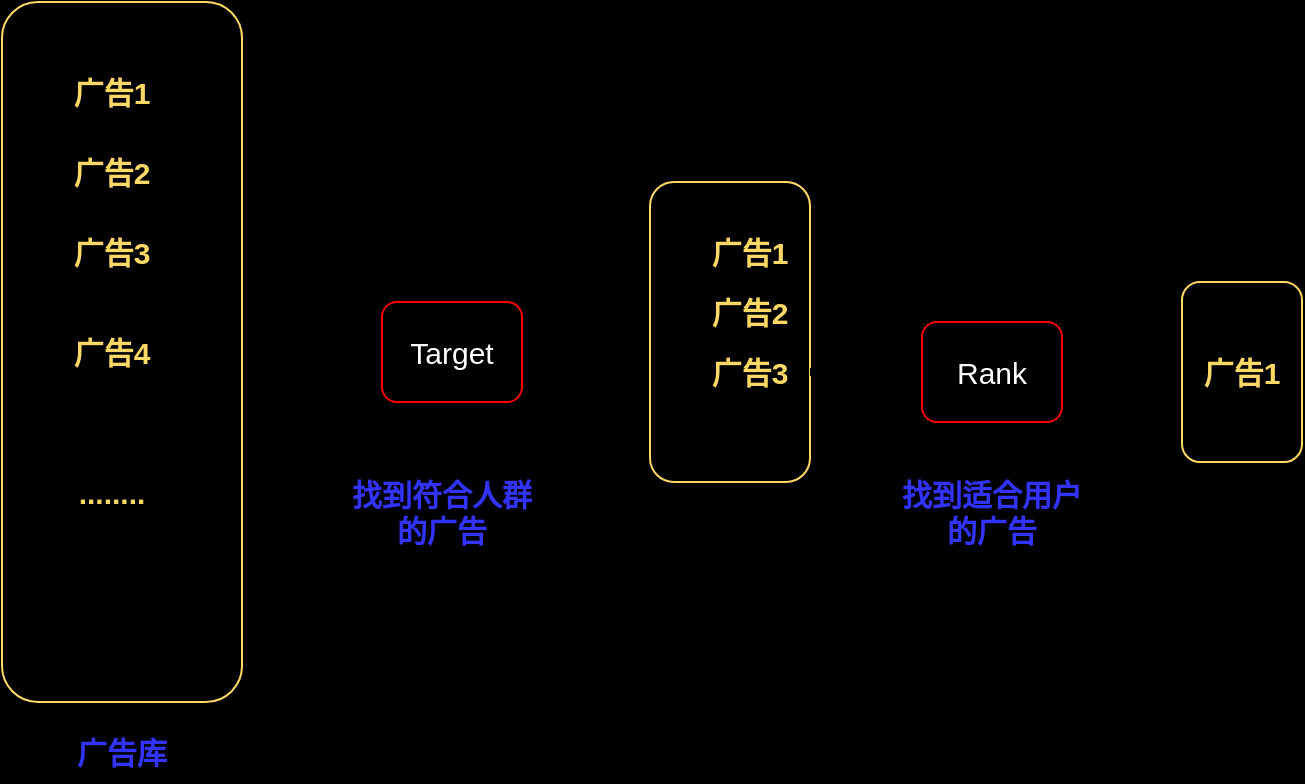 <mxfile version="20.6.0" type="github">
  <diagram id="sFbKvcsYzEZdyqMRlIgs" name="第 1 页">
    <mxGraphModel dx="946" dy="479" grid="1" gridSize="10" guides="1" tooltips="1" connect="1" arrows="1" fold="1" page="1" pageScale="1" pageWidth="827" pageHeight="1169" background="#000000" math="0" shadow="0">
      <root>
        <mxCell id="0" />
        <mxCell id="1" parent="0" />
        <mxCell id="zkNDNtpky2RSW5cFSslh-15" style="edgeStyle=orthogonalEdgeStyle;rounded=0;orthogonalLoop=1;jettySize=auto;html=1;entryX=0;entryY=0.5;entryDx=0;entryDy=0;fontSize=15;fontColor=#FFFFFF;strokeWidth=4;" edge="1" parent="1" source="zkNDNtpky2RSW5cFSslh-1" target="zkNDNtpky2RSW5cFSslh-9">
          <mxGeometry relative="1" as="geometry" />
        </mxCell>
        <mxCell id="zkNDNtpky2RSW5cFSslh-1" value="" style="rounded=1;whiteSpace=wrap;html=1;strokeColor=#FFD966;fillColor=#000000;" vertex="1" parent="1">
          <mxGeometry x="80" y="60" width="120" height="350" as="geometry" />
        </mxCell>
        <mxCell id="zkNDNtpky2RSW5cFSslh-2" value="&lt;font size=&quot;1&quot; color=&quot;#ffd966&quot;&gt;&lt;b style=&quot;font-size: 15px;&quot;&gt;广告1&lt;/b&gt;&lt;/font&gt;" style="text;html=1;strokeColor=none;fillColor=none;align=center;verticalAlign=middle;whiteSpace=wrap;rounded=0;" vertex="1" parent="1">
          <mxGeometry x="105" y="90" width="60" height="30" as="geometry" />
        </mxCell>
        <mxCell id="zkNDNtpky2RSW5cFSslh-5" value="&lt;font size=&quot;1&quot; color=&quot;#ffd966&quot;&gt;&lt;b style=&quot;font-size: 15px;&quot;&gt;广告2&lt;/b&gt;&lt;/font&gt;" style="text;html=1;strokeColor=none;fillColor=none;align=center;verticalAlign=middle;whiteSpace=wrap;rounded=0;" vertex="1" parent="1">
          <mxGeometry x="105" y="130" width="60" height="30" as="geometry" />
        </mxCell>
        <mxCell id="zkNDNtpky2RSW5cFSslh-6" value="&lt;font size=&quot;1&quot; color=&quot;#ffd966&quot;&gt;&lt;b style=&quot;font-size: 15px;&quot;&gt;广告3&lt;/b&gt;&lt;/font&gt;" style="text;html=1;strokeColor=none;fillColor=none;align=center;verticalAlign=middle;whiteSpace=wrap;rounded=0;" vertex="1" parent="1">
          <mxGeometry x="105" y="170" width="60" height="30" as="geometry" />
        </mxCell>
        <mxCell id="zkNDNtpky2RSW5cFSslh-7" value="&lt;font size=&quot;1&quot; color=&quot;#ffd966&quot;&gt;&lt;b style=&quot;font-size: 15px;&quot;&gt;广告4&lt;/b&gt;&lt;/font&gt;" style="text;html=1;strokeColor=none;fillColor=none;align=center;verticalAlign=middle;whiteSpace=wrap;rounded=0;" vertex="1" parent="1">
          <mxGeometry x="105" y="220" width="60" height="30" as="geometry" />
        </mxCell>
        <mxCell id="zkNDNtpky2RSW5cFSslh-8" value="&lt;font color=&quot;#ffd966&quot;&gt;&lt;span style=&quot;font-size: 15px;&quot;&gt;&lt;b&gt;........&lt;/b&gt;&lt;/span&gt;&lt;/font&gt;" style="text;html=1;strokeColor=none;fillColor=none;align=center;verticalAlign=middle;whiteSpace=wrap;rounded=0;" vertex="1" parent="1">
          <mxGeometry x="105" y="290" width="60" height="30" as="geometry" />
        </mxCell>
        <mxCell id="zkNDNtpky2RSW5cFSslh-16" style="edgeStyle=orthogonalEdgeStyle;rounded=0;orthogonalLoop=1;jettySize=auto;html=1;entryX=0.013;entryY=0.567;entryDx=0;entryDy=0;entryPerimeter=0;fontSize=15;fontColor=#FFFFFF;strokeWidth=4;" edge="1" parent="1" source="zkNDNtpky2RSW5cFSslh-9" target="zkNDNtpky2RSW5cFSslh-10">
          <mxGeometry relative="1" as="geometry" />
        </mxCell>
        <mxCell id="zkNDNtpky2RSW5cFSslh-9" value="&lt;font color=&quot;#ffffff&quot;&gt;Target&lt;/font&gt;" style="rounded=1;whiteSpace=wrap;html=1;strokeColor=#FF0000;fontSize=15;fontColor=#FFD966;fillColor=#000000;" vertex="1" parent="1">
          <mxGeometry x="270" y="210" width="70" height="50" as="geometry" />
        </mxCell>
        <mxCell id="zkNDNtpky2RSW5cFSslh-10" value="" style="rounded=1;whiteSpace=wrap;html=1;strokeColor=#FFD966;fillColor=#000000;" vertex="1" parent="1">
          <mxGeometry x="404" y="150" width="80" height="150" as="geometry" />
        </mxCell>
        <mxCell id="zkNDNtpky2RSW5cFSslh-11" value="&lt;font size=&quot;1&quot; color=&quot;#ffd966&quot;&gt;&lt;b style=&quot;font-size: 15px;&quot;&gt;广告1&lt;/b&gt;&lt;/font&gt;" style="text;html=1;strokeColor=none;fillColor=none;align=center;verticalAlign=middle;whiteSpace=wrap;rounded=0;" vertex="1" parent="1">
          <mxGeometry x="424" y="170" width="60" height="30" as="geometry" />
        </mxCell>
        <mxCell id="zkNDNtpky2RSW5cFSslh-12" value="&lt;font size=&quot;1&quot; color=&quot;#ffd966&quot;&gt;&lt;b style=&quot;font-size: 15px;&quot;&gt;广告2&lt;/b&gt;&lt;/font&gt;" style="text;html=1;strokeColor=none;fillColor=none;align=center;verticalAlign=middle;whiteSpace=wrap;rounded=0;" vertex="1" parent="1">
          <mxGeometry x="424" y="200" width="60" height="30" as="geometry" />
        </mxCell>
        <mxCell id="zkNDNtpky2RSW5cFSslh-23" style="edgeStyle=orthogonalEdgeStyle;rounded=0;orthogonalLoop=1;jettySize=auto;html=1;entryX=0;entryY=0.5;entryDx=0;entryDy=0;strokeWidth=4;fontSize=15;fontColor=#FFFFFF;" edge="1" parent="1" source="zkNDNtpky2RSW5cFSslh-13" target="zkNDNtpky2RSW5cFSslh-17">
          <mxGeometry relative="1" as="geometry" />
        </mxCell>
        <mxCell id="zkNDNtpky2RSW5cFSslh-13" value="&lt;font size=&quot;1&quot; color=&quot;#ffd966&quot;&gt;&lt;b style=&quot;font-size: 15px;&quot;&gt;广告3&lt;/b&gt;&lt;/font&gt;" style="text;html=1;strokeColor=none;fillColor=none;align=center;verticalAlign=middle;whiteSpace=wrap;rounded=0;" vertex="1" parent="1">
          <mxGeometry x="424" y="230" width="60" height="30" as="geometry" />
        </mxCell>
        <mxCell id="zkNDNtpky2RSW5cFSslh-27" style="edgeStyle=orthogonalEdgeStyle;rounded=0;orthogonalLoop=1;jettySize=auto;html=1;entryX=0;entryY=0.5;entryDx=0;entryDy=0;strokeWidth=4;fontSize=15;fontColor=#FFFFFF;" edge="1" parent="1" source="zkNDNtpky2RSW5cFSslh-17" target="zkNDNtpky2RSW5cFSslh-19">
          <mxGeometry relative="1" as="geometry" />
        </mxCell>
        <mxCell id="zkNDNtpky2RSW5cFSslh-17" value="&lt;font color=&quot;#ffffff&quot;&gt;Rank&lt;/font&gt;" style="rounded=1;whiteSpace=wrap;html=1;strokeColor=#FF0000;fontSize=15;fontColor=#FFD966;fillColor=#000000;" vertex="1" parent="1">
          <mxGeometry x="540" y="220" width="70" height="50" as="geometry" />
        </mxCell>
        <mxCell id="zkNDNtpky2RSW5cFSslh-18" value="" style="rounded=1;whiteSpace=wrap;html=1;strokeColor=#FFD966;fillColor=#000000;" vertex="1" parent="1">
          <mxGeometry x="670" y="200" width="60" height="90" as="geometry" />
        </mxCell>
        <mxCell id="zkNDNtpky2RSW5cFSslh-19" value="&lt;font size=&quot;1&quot; color=&quot;#ffd966&quot;&gt;&lt;b style=&quot;font-size: 15px;&quot;&gt;广告1&lt;/b&gt;&lt;/font&gt;" style="text;html=1;strokeColor=none;fillColor=none;align=center;verticalAlign=middle;whiteSpace=wrap;rounded=0;" vertex="1" parent="1">
          <mxGeometry x="670" y="230" width="60" height="30" as="geometry" />
        </mxCell>
        <mxCell id="zkNDNtpky2RSW5cFSslh-28" value="&lt;span style=&quot;font-size: 15px;&quot;&gt;&lt;b style=&quot;&quot;&gt;&lt;font color=&quot;#3333ff&quot;&gt;广告库&lt;/font&gt;&lt;/b&gt;&lt;/span&gt;" style="text;html=1;strokeColor=none;fillColor=none;align=center;verticalAlign=middle;whiteSpace=wrap;rounded=0;" vertex="1" parent="1">
          <mxGeometry x="100" y="420" width="80" height="30" as="geometry" />
        </mxCell>
        <mxCell id="zkNDNtpky2RSW5cFSslh-29" value="&lt;span style=&quot;font-size: 15px;&quot;&gt;&lt;b style=&quot;&quot;&gt;&lt;font color=&quot;#3333ff&quot;&gt;找到符合人群的广告&lt;/font&gt;&lt;/b&gt;&lt;/span&gt;" style="text;html=1;strokeColor=none;fillColor=none;align=center;verticalAlign=middle;whiteSpace=wrap;rounded=0;" vertex="1" parent="1">
          <mxGeometry x="250" y="300" width="100" height="30" as="geometry" />
        </mxCell>
        <mxCell id="zkNDNtpky2RSW5cFSslh-30" value="&lt;span style=&quot;font-size: 15px;&quot;&gt;&lt;b style=&quot;&quot;&gt;&lt;font color=&quot;#3333ff&quot;&gt;找到适合用户的广告&lt;/font&gt;&lt;/b&gt;&lt;/span&gt;" style="text;html=1;strokeColor=none;fillColor=none;align=center;verticalAlign=middle;whiteSpace=wrap;rounded=0;" vertex="1" parent="1">
          <mxGeometry x="525" y="300" width="100" height="30" as="geometry" />
        </mxCell>
      </root>
    </mxGraphModel>
  </diagram>
</mxfile>
